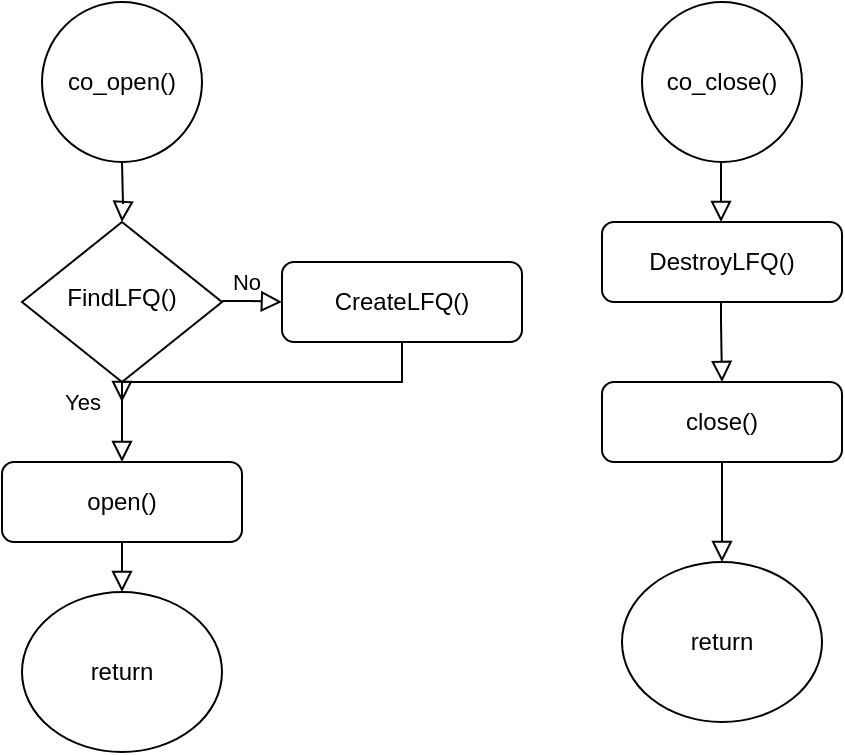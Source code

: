 <mxfile version="12.9.14" type="github"><diagram id="C5RBs43oDa-KdzZeNtuy" name="Page-1"><mxGraphModel dx="1037" dy="548" grid="1" gridSize="10" guides="1" tooltips="1" connect="1" arrows="1" fold="1" page="1" pageScale="1" pageWidth="827" pageHeight="1169" math="0" shadow="0"><root><mxCell id="WIyWlLk6GJQsqaUBKTNV-0"/><mxCell id="WIyWlLk6GJQsqaUBKTNV-1" parent="WIyWlLk6GJQsqaUBKTNV-0"/><mxCell id="WIyWlLk6GJQsqaUBKTNV-2" value="" style="rounded=0;html=1;jettySize=auto;orthogonalLoop=1;fontSize=11;endArrow=block;endFill=0;endSize=8;strokeWidth=1;shadow=0;labelBackgroundColor=none;edgeStyle=orthogonalEdgeStyle;" parent="WIyWlLk6GJQsqaUBKTNV-1" target="WIyWlLk6GJQsqaUBKTNV-6" edge="1"><mxGeometry relative="1" as="geometry"><mxPoint x="220" y="140" as="sourcePoint"/></mxGeometry></mxCell><mxCell id="WIyWlLk6GJQsqaUBKTNV-4" value="Yes" style="rounded=0;html=1;jettySize=auto;orthogonalLoop=1;fontSize=11;endArrow=block;endFill=0;endSize=8;strokeWidth=1;shadow=0;labelBackgroundColor=none;edgeStyle=orthogonalEdgeStyle;" parent="WIyWlLk6GJQsqaUBKTNV-1" source="WIyWlLk6GJQsqaUBKTNV-6" edge="1"><mxGeometry x="-0.5" y="-20" relative="1" as="geometry"><mxPoint as="offset"/><mxPoint x="220" y="290" as="targetPoint"/></mxGeometry></mxCell><mxCell id="WIyWlLk6GJQsqaUBKTNV-6" value="FindLFQ()" style="rhombus;whiteSpace=wrap;html=1;shadow=0;fontFamily=Helvetica;fontSize=12;align=center;strokeWidth=1;spacing=6;spacingTop=-4;" parent="WIyWlLk6GJQsqaUBKTNV-1" vertex="1"><mxGeometry x="170" y="170" width="100" height="80" as="geometry"/></mxCell><mxCell id="GRArWZLgHmzqXMoXamVU-59" value="" style="rounded=0;html=1;jettySize=auto;orthogonalLoop=1;fontSize=11;endArrow=block;endFill=0;endSize=8;strokeWidth=1;shadow=0;labelBackgroundColor=none;edgeStyle=orthogonalEdgeStyle;entryX=0.5;entryY=0;entryDx=0;entryDy=0;exitX=0.5;exitY=1;exitDx=0;exitDy=0;" parent="WIyWlLk6GJQsqaUBKTNV-1" target="GRArWZLgHmzqXMoXamVU-72" edge="1"><mxGeometry x="-0.0" y="20" relative="1" as="geometry"><mxPoint as="offset"/><mxPoint x="220" y="330" as="sourcePoint"/><mxPoint x="220" y="570" as="targetPoint"/><Array as="points"/></mxGeometry></mxCell><mxCell id="GRArWZLgHmzqXMoXamVU-64" value="co_open()" style="ellipse;whiteSpace=wrap;html=1;aspect=fixed;" parent="WIyWlLk6GJQsqaUBKTNV-1" vertex="1"><mxGeometry x="180" y="60" width="80" height="80" as="geometry"/></mxCell><mxCell id="GRArWZLgHmzqXMoXamVU-72" value="return" style="ellipse;whiteSpace=wrap;html=1;" parent="WIyWlLk6GJQsqaUBKTNV-1" vertex="1"><mxGeometry x="170" y="355" width="100" height="80" as="geometry"/></mxCell><mxCell id="3HNEhui7HS8PFwENTGI_-15" value="open()" style="rounded=1;whiteSpace=wrap;html=1;fontSize=12;glass=0;strokeWidth=1;shadow=0;" parent="WIyWlLk6GJQsqaUBKTNV-1" vertex="1"><mxGeometry x="160" y="290" width="120" height="40" as="geometry"/></mxCell><mxCell id="Alx9tYik3YkhqDDuR7mE-0" value="CreateLFQ()" style="rounded=1;whiteSpace=wrap;html=1;fontSize=12;glass=0;strokeWidth=1;shadow=0;" vertex="1" parent="WIyWlLk6GJQsqaUBKTNV-1"><mxGeometry x="300" y="190" width="120" height="40" as="geometry"/></mxCell><mxCell id="Alx9tYik3YkhqDDuR7mE-1" value="" style="rounded=0;html=1;jettySize=auto;orthogonalLoop=1;fontSize=11;endArrow=block;endFill=0;endSize=8;strokeWidth=1;shadow=0;labelBackgroundColor=none;edgeStyle=orthogonalEdgeStyle;exitX=0.5;exitY=1;exitDx=0;exitDy=0;" edge="1" parent="WIyWlLk6GJQsqaUBKTNV-1" source="Alx9tYik3YkhqDDuR7mE-0"><mxGeometry x="-0.2" y="10" relative="1" as="geometry"><mxPoint as="offset"/><mxPoint x="220" y="260" as="targetPoint"/><mxPoint x="379.5" y="230.0" as="sourcePoint"/><Array as="points"><mxPoint x="360" y="250"/><mxPoint x="220" y="250"/></Array></mxGeometry></mxCell><mxCell id="Alx9tYik3YkhqDDuR7mE-4" value="No" style="rounded=0;html=1;jettySize=auto;orthogonalLoop=1;fontSize=11;endArrow=block;endFill=0;endSize=8;strokeWidth=1;shadow=0;labelBackgroundColor=none;edgeStyle=orthogonalEdgeStyle;" edge="1" parent="WIyWlLk6GJQsqaUBKTNV-1"><mxGeometry x="-0.2" y="10" relative="1" as="geometry"><mxPoint as="offset"/><mxPoint x="300" y="210" as="targetPoint"/><mxPoint x="270" y="209.5" as="sourcePoint"/><Array as="points"><mxPoint x="285" y="209.92"/><mxPoint x="285" y="209.92"/></Array></mxGeometry></mxCell><mxCell id="Alx9tYik3YkhqDDuR7mE-5" value="co_close()" style="ellipse;whiteSpace=wrap;html=1;aspect=fixed;" vertex="1" parent="WIyWlLk6GJQsqaUBKTNV-1"><mxGeometry x="480" y="60" width="80" height="80" as="geometry"/></mxCell><mxCell id="Alx9tYik3YkhqDDuR7mE-7" value="" style="rounded=0;html=1;jettySize=auto;orthogonalLoop=1;fontSize=11;endArrow=block;endFill=0;endSize=8;strokeWidth=1;shadow=0;labelBackgroundColor=none;edgeStyle=orthogonalEdgeStyle;" edge="1" parent="WIyWlLk6GJQsqaUBKTNV-1"><mxGeometry relative="1" as="geometry"><mxPoint x="519.5" y="140" as="sourcePoint"/><mxPoint x="519.5" y="170" as="targetPoint"/></mxGeometry></mxCell><mxCell id="Alx9tYik3YkhqDDuR7mE-8" value="DestroyLFQ()" style="rounded=1;whiteSpace=wrap;html=1;fontSize=12;glass=0;strokeWidth=1;shadow=0;" vertex="1" parent="WIyWlLk6GJQsqaUBKTNV-1"><mxGeometry x="460" y="170" width="120" height="40" as="geometry"/></mxCell><mxCell id="Alx9tYik3YkhqDDuR7mE-9" value="" style="rounded=0;html=1;jettySize=auto;orthogonalLoop=1;fontSize=11;endArrow=block;endFill=0;endSize=8;strokeWidth=1;shadow=0;labelBackgroundColor=none;edgeStyle=orthogonalEdgeStyle;exitX=0.5;exitY=1;exitDx=0;exitDy=0;" edge="1" parent="WIyWlLk6GJQsqaUBKTNV-1"><mxGeometry x="-0.0" y="20" relative="1" as="geometry"><mxPoint as="offset"/><mxPoint x="519.5" y="210" as="sourcePoint"/><mxPoint x="520" y="250" as="targetPoint"/><Array as="points"><mxPoint x="520" y="220"/><mxPoint x="520" y="220"/></Array></mxGeometry></mxCell><mxCell id="Alx9tYik3YkhqDDuR7mE-10" value="close()" style="rounded=1;whiteSpace=wrap;html=1;fontSize=12;glass=0;strokeWidth=1;shadow=0;" vertex="1" parent="WIyWlLk6GJQsqaUBKTNV-1"><mxGeometry x="460" y="250" width="120" height="40" as="geometry"/></mxCell><mxCell id="Alx9tYik3YkhqDDuR7mE-11" value="return" style="ellipse;whiteSpace=wrap;html=1;" vertex="1" parent="WIyWlLk6GJQsqaUBKTNV-1"><mxGeometry x="470" y="340" width="100" height="80" as="geometry"/></mxCell><mxCell id="Alx9tYik3YkhqDDuR7mE-12" value="" style="rounded=0;html=1;jettySize=auto;orthogonalLoop=1;fontSize=11;endArrow=block;endFill=0;endSize=8;strokeWidth=1;shadow=0;labelBackgroundColor=none;edgeStyle=orthogonalEdgeStyle;exitX=0.5;exitY=1;exitDx=0;exitDy=0;" edge="1" parent="WIyWlLk6GJQsqaUBKTNV-1" source="Alx9tYik3YkhqDDuR7mE-10"><mxGeometry x="-0.0" y="20" relative="1" as="geometry"><mxPoint as="offset"/><mxPoint x="519.5" y="300" as="sourcePoint"/><mxPoint x="520" y="340" as="targetPoint"/><Array as="points"/></mxGeometry></mxCell></root></mxGraphModel></diagram></mxfile>